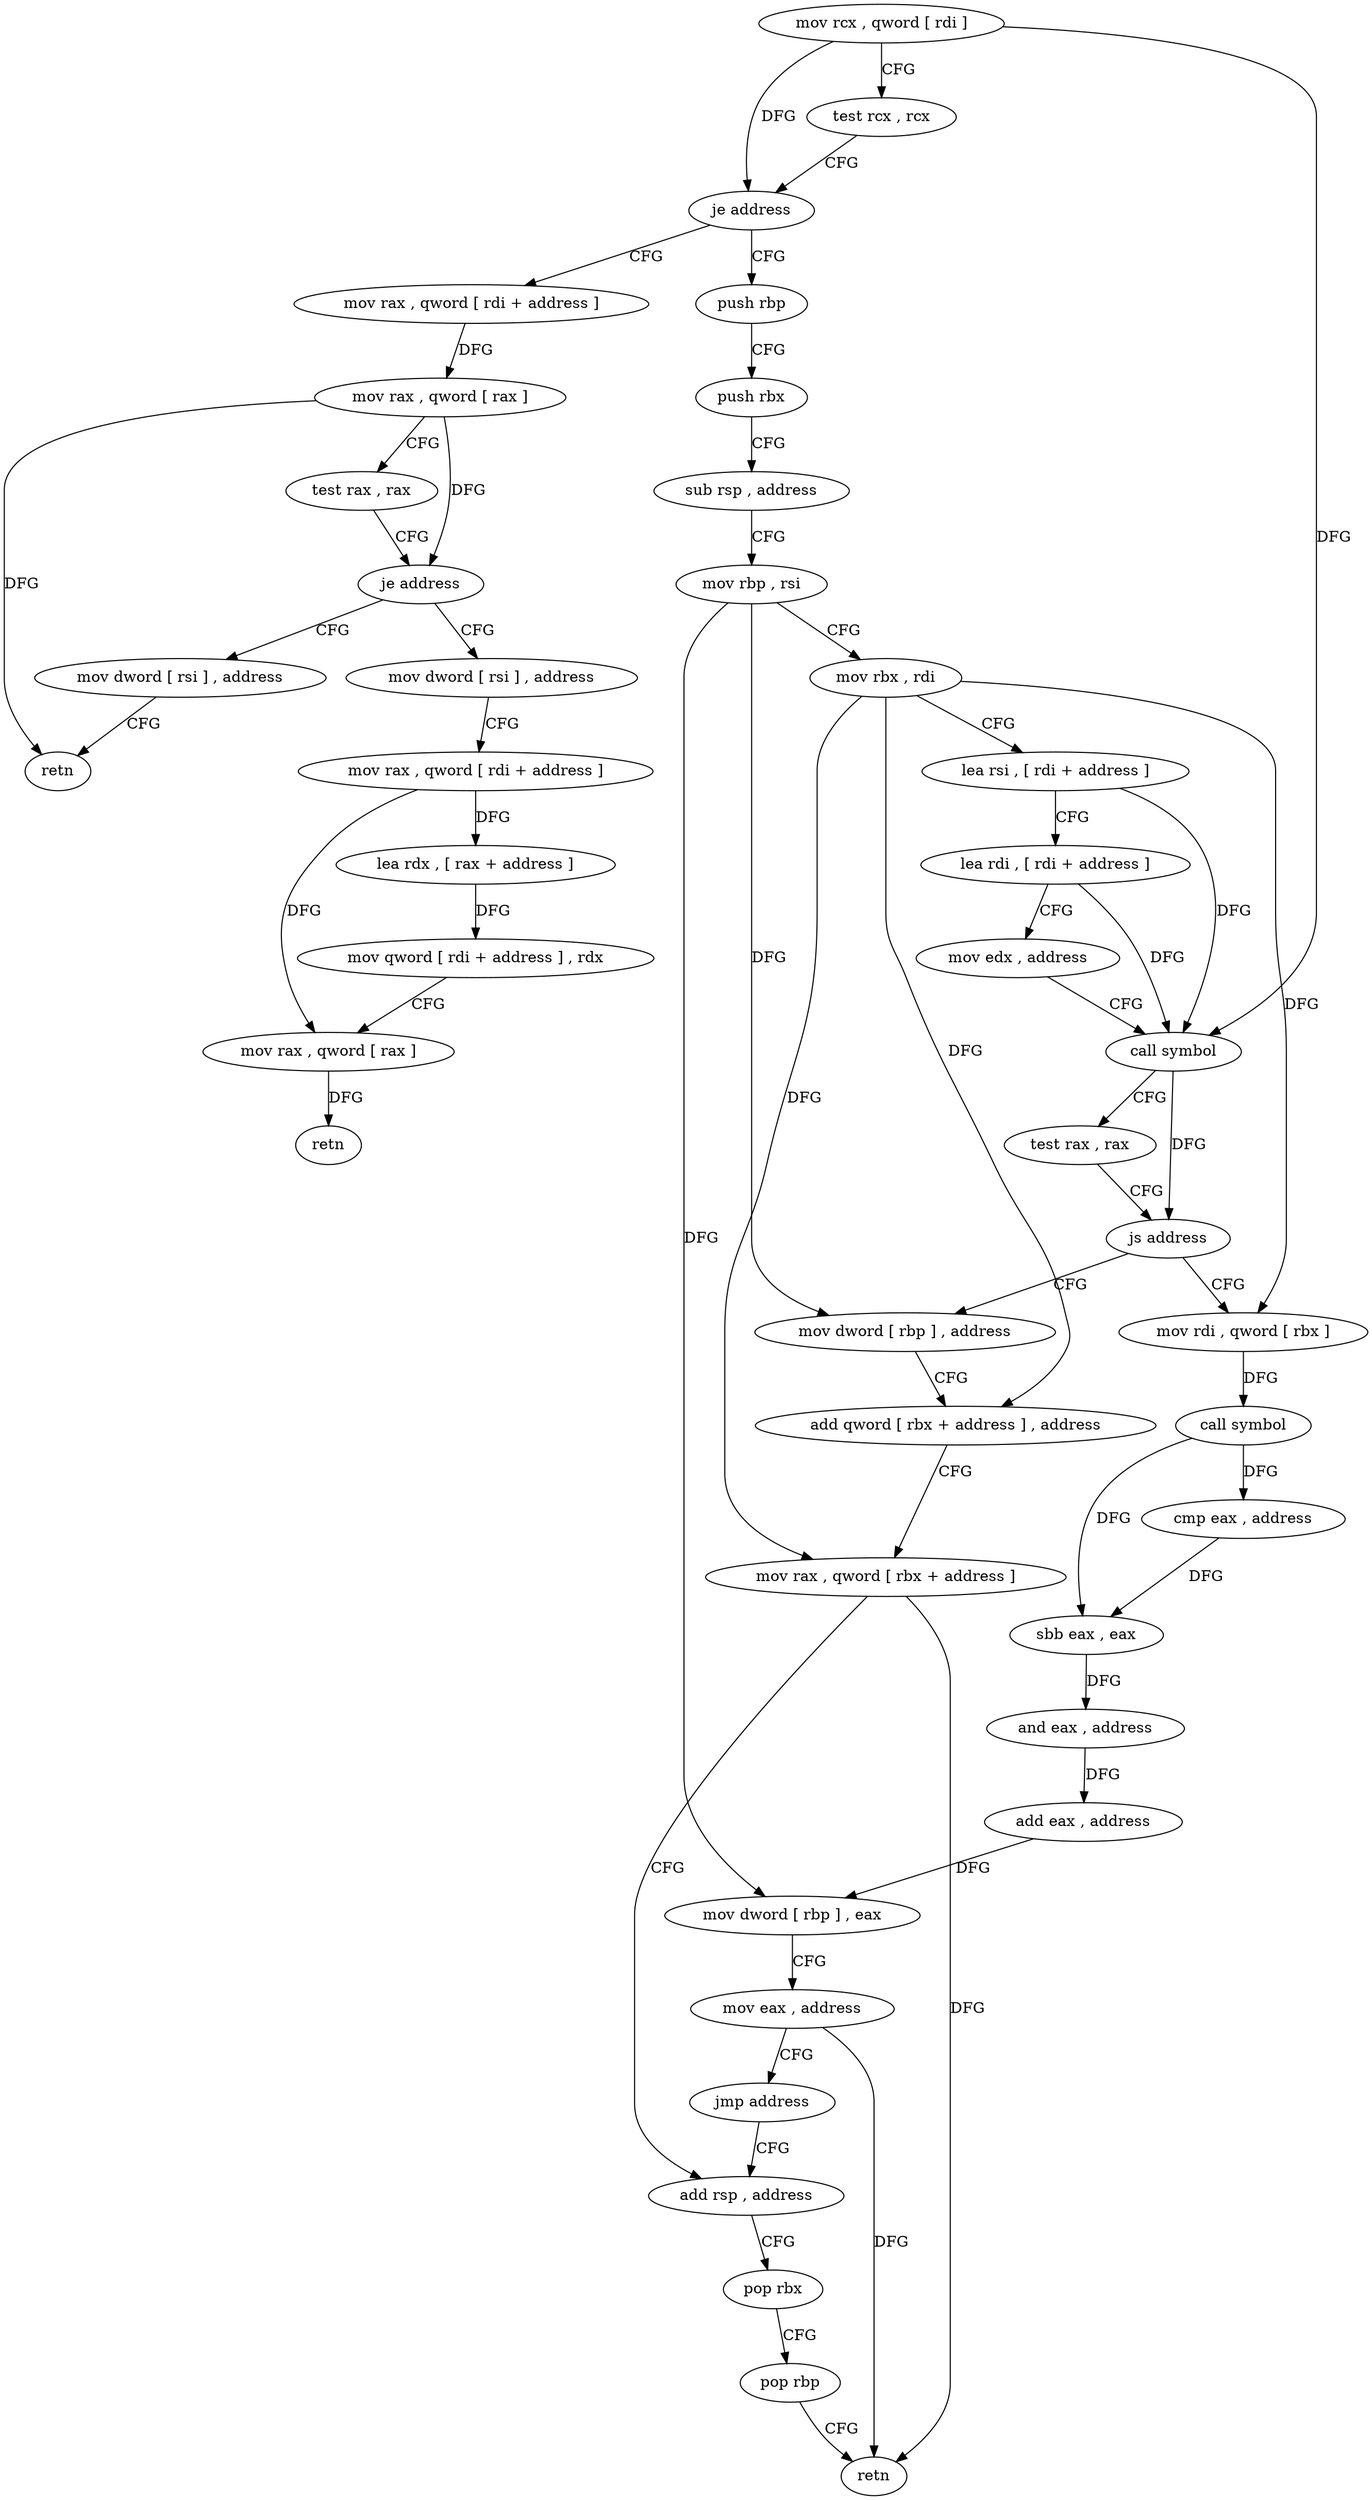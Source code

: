 digraph "func" {
"4264173" [label = "mov rcx , qword [ rdi ]" ]
"4264176" [label = "test rcx , rcx" ]
"4264179" [label = "je address" ]
"4264268" [label = "mov rax , qword [ rdi + address ]" ]
"4264181" [label = "push rbp" ]
"4264272" [label = "mov rax , qword [ rax ]" ]
"4264275" [label = "test rax , rax" ]
"4264278" [label = "je address" ]
"4264302" [label = "mov dword [ rsi ] , address" ]
"4264280" [label = "mov dword [ rsi ] , address" ]
"4264182" [label = "push rbx" ]
"4264183" [label = "sub rsp , address" ]
"4264187" [label = "mov rbp , rsi" ]
"4264190" [label = "mov rbx , rdi" ]
"4264193" [label = "lea rsi , [ rdi + address ]" ]
"4264197" [label = "lea rdi , [ rdi + address ]" ]
"4264201" [label = "mov edx , address" ]
"4264206" [label = "call symbol" ]
"4264211" [label = "test rax , rax" ]
"4264214" [label = "js address" ]
"4264239" [label = "mov rdi , qword [ rbx ]" ]
"4264216" [label = "mov dword [ rbp ] , address" ]
"4264308" [label = "retn" ]
"4264286" [label = "mov rax , qword [ rdi + address ]" ]
"4264290" [label = "lea rdx , [ rax + address ]" ]
"4264294" [label = "mov qword [ rdi + address ] , rdx" ]
"4264298" [label = "mov rax , qword [ rax ]" ]
"4264301" [label = "retn" ]
"4264242" [label = "call symbol" ]
"4264247" [label = "cmp eax , address" ]
"4264250" [label = "sbb eax , eax" ]
"4264252" [label = "and eax , address" ]
"4264255" [label = "add eax , address" ]
"4264258" [label = "mov dword [ rbp ] , eax" ]
"4264261" [label = "mov eax , address" ]
"4264266" [label = "jmp address" ]
"4264232" [label = "add rsp , address" ]
"4264223" [label = "add qword [ rbx + address ] , address" ]
"4264228" [label = "mov rax , qword [ rbx + address ]" ]
"4264236" [label = "pop rbx" ]
"4264237" [label = "pop rbp" ]
"4264238" [label = "retn" ]
"4264173" -> "4264176" [ label = "CFG" ]
"4264173" -> "4264179" [ label = "DFG" ]
"4264173" -> "4264206" [ label = "DFG" ]
"4264176" -> "4264179" [ label = "CFG" ]
"4264179" -> "4264268" [ label = "CFG" ]
"4264179" -> "4264181" [ label = "CFG" ]
"4264268" -> "4264272" [ label = "DFG" ]
"4264181" -> "4264182" [ label = "CFG" ]
"4264272" -> "4264275" [ label = "CFG" ]
"4264272" -> "4264278" [ label = "DFG" ]
"4264272" -> "4264308" [ label = "DFG" ]
"4264275" -> "4264278" [ label = "CFG" ]
"4264278" -> "4264302" [ label = "CFG" ]
"4264278" -> "4264280" [ label = "CFG" ]
"4264302" -> "4264308" [ label = "CFG" ]
"4264280" -> "4264286" [ label = "CFG" ]
"4264182" -> "4264183" [ label = "CFG" ]
"4264183" -> "4264187" [ label = "CFG" ]
"4264187" -> "4264190" [ label = "CFG" ]
"4264187" -> "4264258" [ label = "DFG" ]
"4264187" -> "4264216" [ label = "DFG" ]
"4264190" -> "4264193" [ label = "CFG" ]
"4264190" -> "4264239" [ label = "DFG" ]
"4264190" -> "4264223" [ label = "DFG" ]
"4264190" -> "4264228" [ label = "DFG" ]
"4264193" -> "4264197" [ label = "CFG" ]
"4264193" -> "4264206" [ label = "DFG" ]
"4264197" -> "4264201" [ label = "CFG" ]
"4264197" -> "4264206" [ label = "DFG" ]
"4264201" -> "4264206" [ label = "CFG" ]
"4264206" -> "4264211" [ label = "CFG" ]
"4264206" -> "4264214" [ label = "DFG" ]
"4264211" -> "4264214" [ label = "CFG" ]
"4264214" -> "4264239" [ label = "CFG" ]
"4264214" -> "4264216" [ label = "CFG" ]
"4264239" -> "4264242" [ label = "DFG" ]
"4264216" -> "4264223" [ label = "CFG" ]
"4264286" -> "4264290" [ label = "DFG" ]
"4264286" -> "4264298" [ label = "DFG" ]
"4264290" -> "4264294" [ label = "DFG" ]
"4264294" -> "4264298" [ label = "CFG" ]
"4264298" -> "4264301" [ label = "DFG" ]
"4264242" -> "4264247" [ label = "DFG" ]
"4264242" -> "4264250" [ label = "DFG" ]
"4264247" -> "4264250" [ label = "DFG" ]
"4264250" -> "4264252" [ label = "DFG" ]
"4264252" -> "4264255" [ label = "DFG" ]
"4264255" -> "4264258" [ label = "DFG" ]
"4264258" -> "4264261" [ label = "CFG" ]
"4264261" -> "4264266" [ label = "CFG" ]
"4264261" -> "4264238" [ label = "DFG" ]
"4264266" -> "4264232" [ label = "CFG" ]
"4264232" -> "4264236" [ label = "CFG" ]
"4264223" -> "4264228" [ label = "CFG" ]
"4264228" -> "4264232" [ label = "CFG" ]
"4264228" -> "4264238" [ label = "DFG" ]
"4264236" -> "4264237" [ label = "CFG" ]
"4264237" -> "4264238" [ label = "CFG" ]
}

